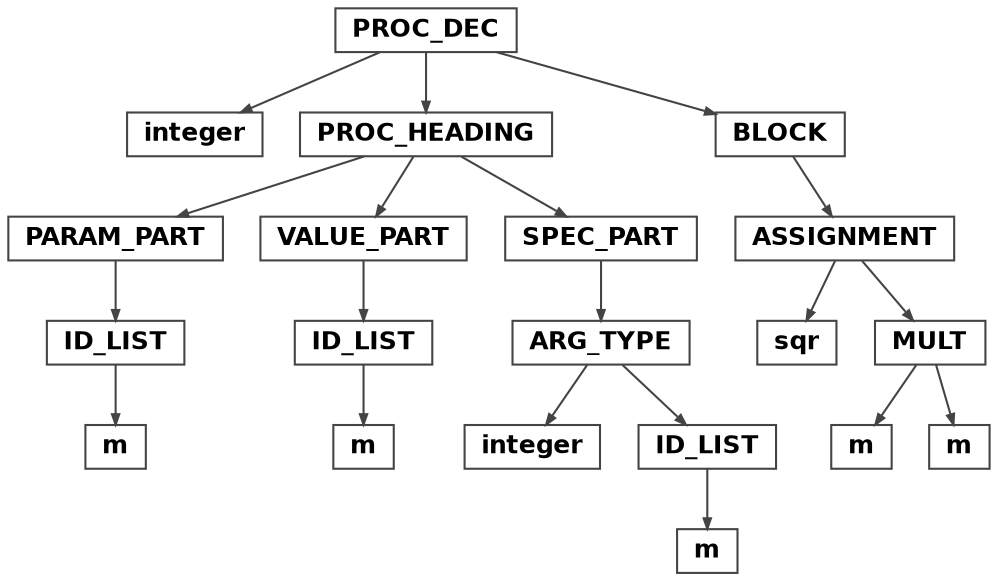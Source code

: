 digraph {

	ordering=out;
	ranksep=.4;
  margin=0;
	bgcolor="white"; node [shape=box, fixedsize=false, fontsize=12, fontname="Helvetica-bold", fontcolor="black"
		width=.25, height=.25, color="#444444", fillcolor="white", style="filled, solid"];
	edge [arrowsize=.5, color="#444444"]

  n2 [label="PROC_DEC"];
  n2 [label="PROC_DEC"];
  n3 [label="integer"];
  n4 [label="PROC_HEADING"];
  n4 [label="PROC_HEADING"];
  n5 [label="PARAM_PART"];
  n5 [label="PARAM_PART"];
  n6 [label="ID_LIST"];
  n6 [label="ID_LIST"];
  n7 [label="m"];
  n8 [label="VALUE_PART"];
  n8 [label="VALUE_PART"];
  n9 [label="ID_LIST"];
  n9 [label="ID_LIST"];
  n10 [label="m"];
  n11 [label="SPEC_PART"];
  n11 [label="SPEC_PART"];
  n12 [label="ARG_TYPE"];
  n12 [label="ARG_TYPE"];
  n13 [label="integer"];
  n14 [label="ID_LIST"];
  n14 [label="ID_LIST"];
  n15 [label="m"];
  n16 [label="BLOCK"];
  n16 [label="BLOCK"];
  n17 [label="ASSIGNMENT"];
  n17 [label="ASSIGNMENT"];
  n18 [label="sqr"];
  n19 [label="MULT"];
  n19 [label="MULT"];
  n20 [label="m"];
  n21 [label="m"];

 
  n2 -> n3 // "PROC_DEC" -> "integer"
  n2 -> n4 // "PROC_DEC" -> "PROC_HEADING"
  n4 -> n5 // "PROC_HEADING" -> "PARAM_PART"
  n5 -> n6 // "PARAM_PART" -> "ID_LIST"
  n6 -> n7 // "ID_LIST" -> "m"
  n4 -> n8 // "PROC_HEADING" -> "VALUE_PART"
  n8 -> n9 // "VALUE_PART" -> "ID_LIST"
  n9 -> n10 // "ID_LIST" -> "m"
  n4 -> n11 // "PROC_HEADING" -> "SPEC_PART"
  n11 -> n12 // "SPEC_PART" -> "ARG_TYPE"
  n12 -> n13 // "ARG_TYPE" -> "integer"
  n12 -> n14 // "ARG_TYPE" -> "ID_LIST"
  n14 -> n15 // "ID_LIST" -> "m"
  n2 -> n16 // "PROC_DEC" -> "BLOCK"
  n16 -> n17 // "BLOCK" -> "ASSIGNMENT"
  n17 -> n18 // "ASSIGNMENT" -> "sqr"
  n17 -> n19 // "ASSIGNMENT" -> "MULT"
  n19 -> n20 // "MULT" -> "m"
  n19 -> n21 // "MULT" -> "m"

}
